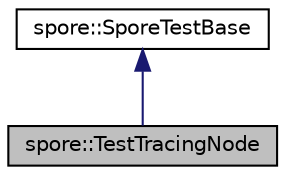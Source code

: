 digraph "spore::TestTracingNode"
{
  edge [fontname="Helvetica",fontsize="10",labelfontname="Helvetica",labelfontsize="10"];
  node [fontname="Helvetica",fontsize="10",shape=record];
  Node2 [label="spore::TestTracingNode",height=0.2,width=0.4,color="black", fillcolor="grey75", style="filled", fontcolor="black"];
  Node3 -> Node2 [dir="back",color="midnightblue",fontsize="10",style="solid",fontname="Helvetica"];
  Node3 [label="spore::SporeTestBase",height=0.2,width=0.4,color="black", fillcolor="white", style="filled",URL="$classspore_1_1SporeTestBase.html",tooltip="Base class to all tests. "];
}
